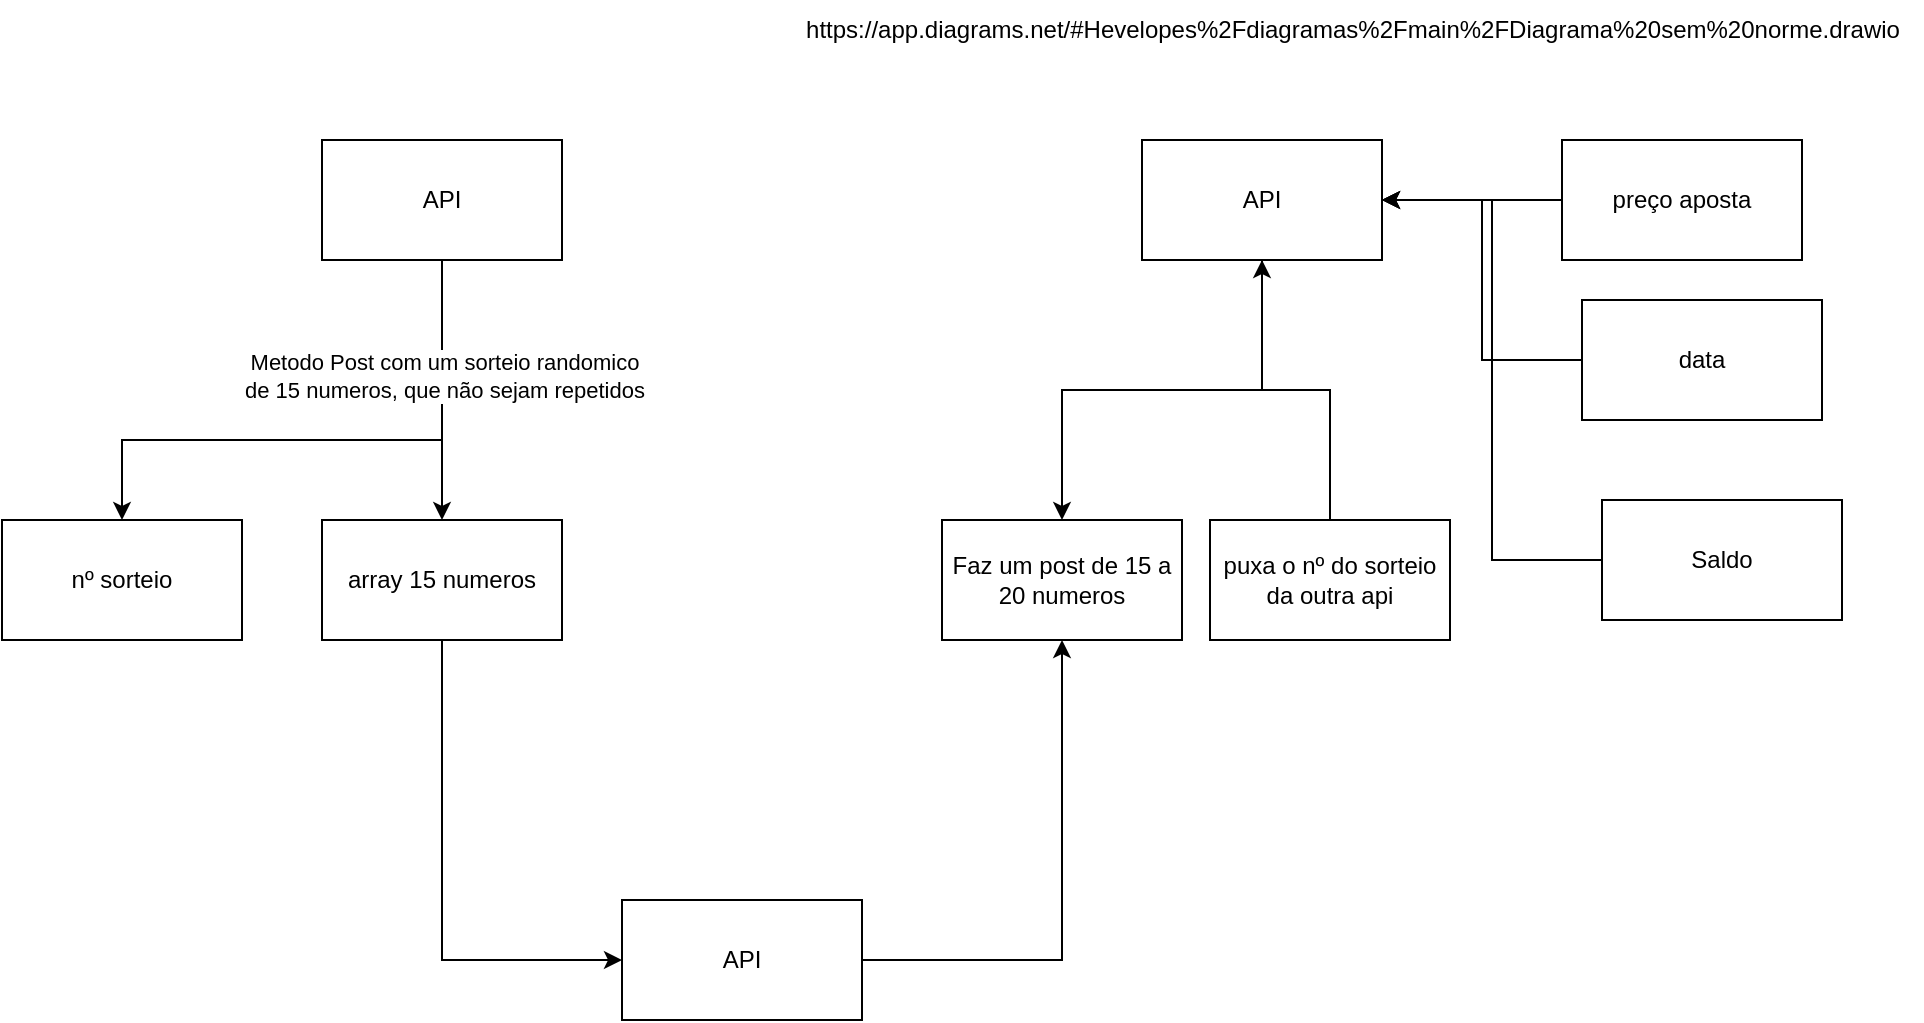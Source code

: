 <mxfile version="21.1.7" type="github">
  <diagram name="Página-1" id="LDEoYNo0WsIWAV5cOLvl">
    <mxGraphModel dx="2514" dy="950" grid="1" gridSize="10" guides="1" tooltips="1" connect="1" arrows="1" fold="1" page="1" pageScale="1" pageWidth="827" pageHeight="1169" math="0" shadow="0">
      <root>
        <mxCell id="0" />
        <mxCell id="1" parent="0" />
        <mxCell id="R3lp2fc2N_ukTkgj45sd-3" style="edgeStyle=orthogonalEdgeStyle;rounded=0;orthogonalLoop=1;jettySize=auto;html=1;entryX=0.5;entryY=0;entryDx=0;entryDy=0;" parent="1" source="R3lp2fc2N_ukTkgj45sd-1" target="R3lp2fc2N_ukTkgj45sd-2" edge="1">
          <mxGeometry relative="1" as="geometry">
            <Array as="points">
              <mxPoint x="30" y="240" />
              <mxPoint x="30" y="240" />
            </Array>
          </mxGeometry>
        </mxCell>
        <mxCell id="R3lp2fc2N_ukTkgj45sd-4" value="Metodo Post com um sorteio randomico &lt;br&gt;de 15 numeros, que não sejam repetidos" style="edgeLabel;html=1;align=center;verticalAlign=middle;resizable=0;points=[];" parent="R3lp2fc2N_ukTkgj45sd-3" vertex="1" connectable="0">
          <mxGeometry x="-0.113" y="1" relative="1" as="geometry">
            <mxPoint as="offset" />
          </mxGeometry>
        </mxCell>
        <mxCell id="R3lp2fc2N_ukTkgj45sd-1" value="API" style="rounded=0;whiteSpace=wrap;html=1;" parent="1" vertex="1">
          <mxGeometry x="-30" y="80" width="120" height="60" as="geometry" />
        </mxCell>
        <mxCell id="pfoQ1G07Xg3hc_mOFHfe-4" style="edgeStyle=orthogonalEdgeStyle;rounded=0;orthogonalLoop=1;jettySize=auto;html=1;entryX=0;entryY=0.5;entryDx=0;entryDy=0;" edge="1" parent="1" source="R3lp2fc2N_ukTkgj45sd-2" target="pfoQ1G07Xg3hc_mOFHfe-1">
          <mxGeometry relative="1" as="geometry">
            <Array as="points">
              <mxPoint x="30" y="490" />
            </Array>
          </mxGeometry>
        </mxCell>
        <mxCell id="R3lp2fc2N_ukTkgj45sd-2" value="array 15 numeros" style="rounded=0;whiteSpace=wrap;html=1;" parent="1" vertex="1">
          <mxGeometry x="-30" y="270" width="120" height="60" as="geometry" />
        </mxCell>
        <mxCell id="R3lp2fc2N_ukTkgj45sd-6" style="edgeStyle=orthogonalEdgeStyle;rounded=0;orthogonalLoop=1;jettySize=auto;html=1;endArrow=none;endFill=0;startArrow=classic;startFill=1;" parent="1" source="R3lp2fc2N_ukTkgj45sd-5" edge="1">
          <mxGeometry relative="1" as="geometry">
            <mxPoint x="30" y="230" as="targetPoint" />
            <Array as="points">
              <mxPoint x="-130" y="230" />
            </Array>
          </mxGeometry>
        </mxCell>
        <mxCell id="R3lp2fc2N_ukTkgj45sd-5" value="nº sorteio" style="rounded=0;whiteSpace=wrap;html=1;" parent="1" vertex="1">
          <mxGeometry x="-190" y="270" width="120" height="60" as="geometry" />
        </mxCell>
        <mxCell id="R3lp2fc2N_ukTkgj45sd-9" style="edgeStyle=orthogonalEdgeStyle;rounded=0;orthogonalLoop=1;jettySize=auto;html=1;entryX=0.5;entryY=0;entryDx=0;entryDy=0;" parent="1" source="R3lp2fc2N_ukTkgj45sd-7" target="R3lp2fc2N_ukTkgj45sd-8" edge="1">
          <mxGeometry relative="1" as="geometry" />
        </mxCell>
        <mxCell id="R3lp2fc2N_ukTkgj45sd-7" value="API" style="rounded=0;whiteSpace=wrap;html=1;" parent="1" vertex="1">
          <mxGeometry x="380" y="80" width="120" height="60" as="geometry" />
        </mxCell>
        <mxCell id="R3lp2fc2N_ukTkgj45sd-8" value="Faz um post de 15 a 20 numeros" style="rounded=0;whiteSpace=wrap;html=1;" parent="1" vertex="1">
          <mxGeometry x="280" y="270" width="120" height="60" as="geometry" />
        </mxCell>
        <mxCell id="R3lp2fc2N_ukTkgj45sd-12" style="edgeStyle=orthogonalEdgeStyle;rounded=0;orthogonalLoop=1;jettySize=auto;html=1;" parent="1" source="R3lp2fc2N_ukTkgj45sd-10" target="R3lp2fc2N_ukTkgj45sd-7" edge="1">
          <mxGeometry relative="1" as="geometry" />
        </mxCell>
        <mxCell id="R3lp2fc2N_ukTkgj45sd-10" value="puxa o nº do sorteio da outra api" style="rounded=0;whiteSpace=wrap;html=1;" parent="1" vertex="1">
          <mxGeometry x="414" y="270" width="120" height="60" as="geometry" />
        </mxCell>
        <mxCell id="R3lp2fc2N_ukTkgj45sd-16" style="edgeStyle=orthogonalEdgeStyle;rounded=0;orthogonalLoop=1;jettySize=auto;html=1;entryX=1;entryY=0.5;entryDx=0;entryDy=0;" parent="1" source="R3lp2fc2N_ukTkgj45sd-13" target="R3lp2fc2N_ukTkgj45sd-7" edge="1">
          <mxGeometry relative="1" as="geometry" />
        </mxCell>
        <mxCell id="R3lp2fc2N_ukTkgj45sd-13" value="data" style="rounded=0;whiteSpace=wrap;html=1;" parent="1" vertex="1">
          <mxGeometry x="600" y="160" width="120" height="60" as="geometry" />
        </mxCell>
        <mxCell id="R3lp2fc2N_ukTkgj45sd-15" style="edgeStyle=orthogonalEdgeStyle;rounded=0;orthogonalLoop=1;jettySize=auto;html=1;" parent="1" source="R3lp2fc2N_ukTkgj45sd-14" target="R3lp2fc2N_ukTkgj45sd-7" edge="1">
          <mxGeometry relative="1" as="geometry" />
        </mxCell>
        <mxCell id="R3lp2fc2N_ukTkgj45sd-14" value="preço aposta" style="rounded=0;whiteSpace=wrap;html=1;" parent="1" vertex="1">
          <mxGeometry x="590" y="80" width="120" height="60" as="geometry" />
        </mxCell>
        <mxCell id="R3lp2fc2N_ukTkgj45sd-18" style="edgeStyle=orthogonalEdgeStyle;rounded=0;orthogonalLoop=1;jettySize=auto;html=1;entryX=1;entryY=0.5;entryDx=0;entryDy=0;" parent="1" source="R3lp2fc2N_ukTkgj45sd-17" target="R3lp2fc2N_ukTkgj45sd-7" edge="1">
          <mxGeometry relative="1" as="geometry" />
        </mxCell>
        <mxCell id="R3lp2fc2N_ukTkgj45sd-17" value="Saldo" style="rounded=0;whiteSpace=wrap;html=1;" parent="1" vertex="1">
          <mxGeometry x="610" y="260" width="120" height="60" as="geometry" />
        </mxCell>
        <mxCell id="R3lp2fc2N_ukTkgj45sd-19" value="https://app.diagrams.net/#Hevelopes%2Fdiagramas%2Fmain%2FDiagrama%20sem%20norme.drawio" style="text;html=1;align=center;verticalAlign=middle;resizable=0;points=[];autosize=1;strokeColor=none;fillColor=none;" parent="1" vertex="1">
          <mxGeometry x="200" y="10" width="570" height="30" as="geometry" />
        </mxCell>
        <mxCell id="pfoQ1G07Xg3hc_mOFHfe-5" style="edgeStyle=orthogonalEdgeStyle;rounded=0;orthogonalLoop=1;jettySize=auto;html=1;entryX=0.5;entryY=1;entryDx=0;entryDy=0;" edge="1" parent="1" source="pfoQ1G07Xg3hc_mOFHfe-1" target="R3lp2fc2N_ukTkgj45sd-8">
          <mxGeometry relative="1" as="geometry" />
        </mxCell>
        <mxCell id="pfoQ1G07Xg3hc_mOFHfe-1" value="API" style="rounded=0;whiteSpace=wrap;html=1;" vertex="1" parent="1">
          <mxGeometry x="120" y="460" width="120" height="60" as="geometry" />
        </mxCell>
      </root>
    </mxGraphModel>
  </diagram>
</mxfile>
